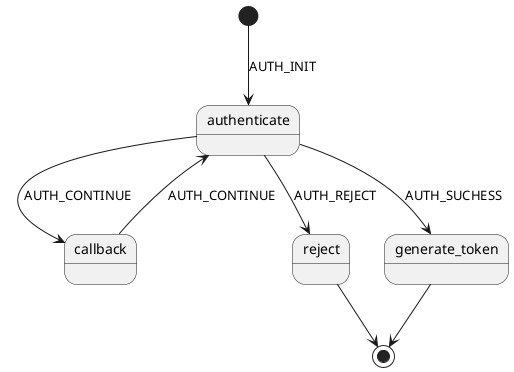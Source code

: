 @startuml  img/auth.png
[*] -down-> authenticate : AUTH_INIT
authenticate -right-> callback : AUTH_CONTINUE
callback --> authenticate : AUTH_CONTINUE
authenticate --> reject : AUTH_REJECT 
reject --> [*]
authenticate --> generate_token : AUTH_SUCHESS
generate_token --> [*]


@enduml
